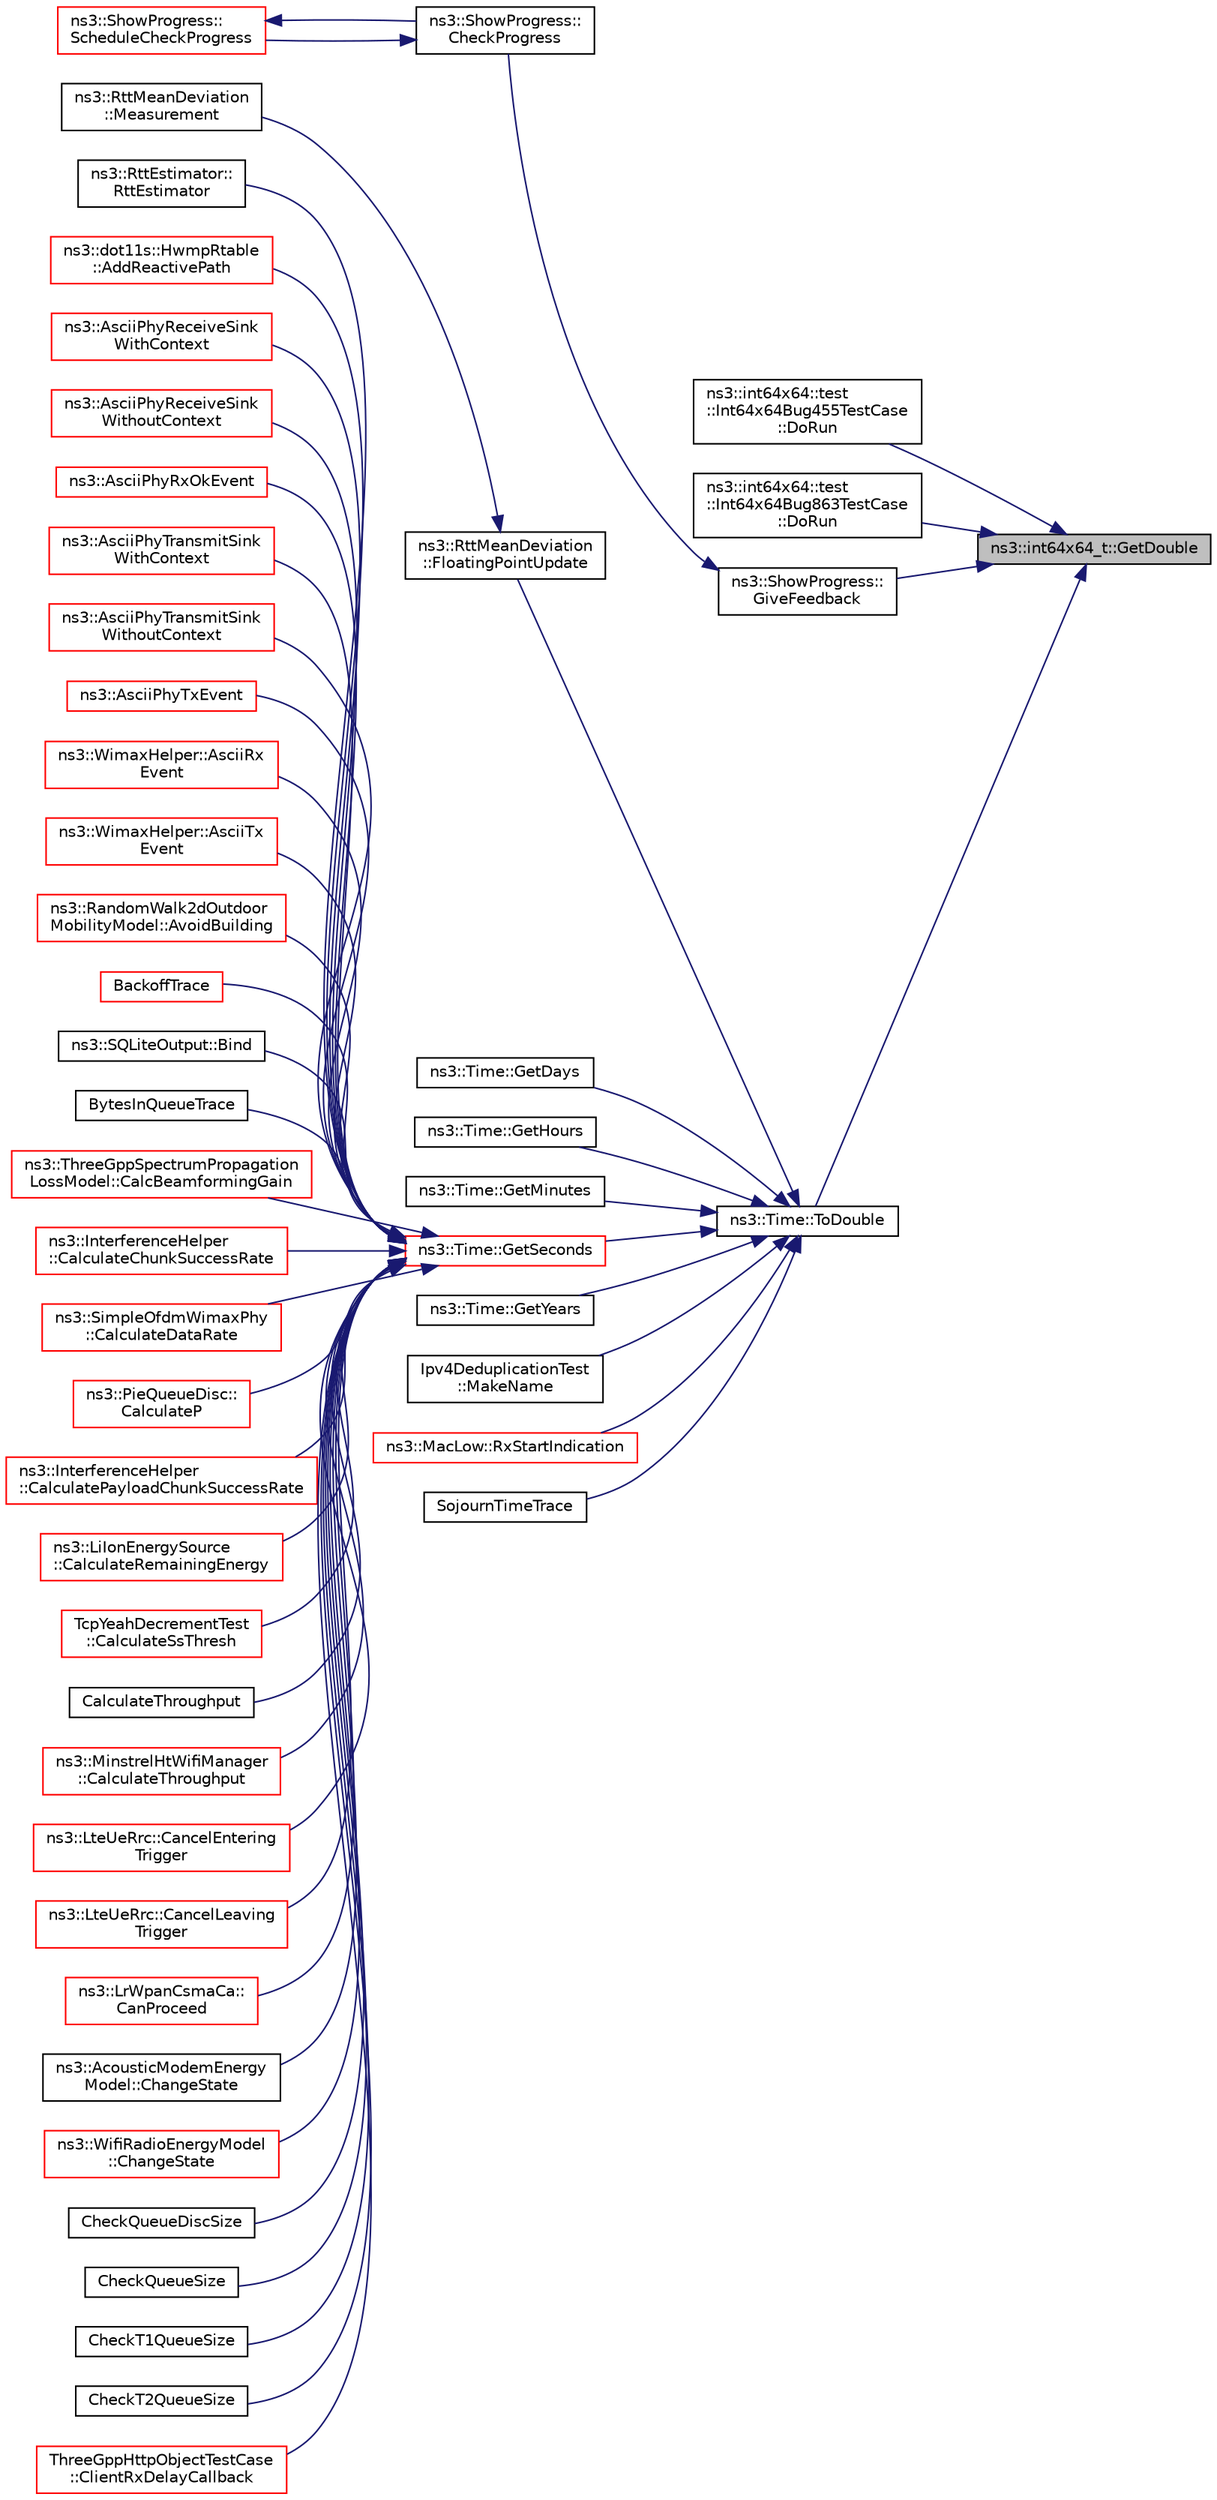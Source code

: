 digraph "ns3::int64x64_t::GetDouble"
{
 // LATEX_PDF_SIZE
  edge [fontname="Helvetica",fontsize="10",labelfontname="Helvetica",labelfontsize="10"];
  node [fontname="Helvetica",fontsize="10",shape=record];
  rankdir="RL";
  Node1 [label="ns3::int64x64_t::GetDouble",height=0.2,width=0.4,color="black", fillcolor="grey75", style="filled", fontcolor="black",tooltip="Get this value as a double."];
  Node1 -> Node2 [dir="back",color="midnightblue",fontsize="10",style="solid",fontname="Helvetica"];
  Node2 [label="ns3::int64x64::test\l::Int64x64Bug455TestCase\l::DoRun",height=0.2,width=0.4,color="black", fillcolor="white", style="filled",URL="$classns3_1_1int64x64_1_1test_1_1_int64x64_bug455_test_case.html#ad58c334e30b45c767a0f3fa44433335c",tooltip="Implementation to actually run this TestCase."];
  Node1 -> Node3 [dir="back",color="midnightblue",fontsize="10",style="solid",fontname="Helvetica"];
  Node3 [label="ns3::int64x64::test\l::Int64x64Bug863TestCase\l::DoRun",height=0.2,width=0.4,color="black", fillcolor="white", style="filled",URL="$classns3_1_1int64x64_1_1test_1_1_int64x64_bug863_test_case.html#a73cd9a88bacf4d168f7f0758ce93bbd8",tooltip="Implementation to actually run this TestCase."];
  Node1 -> Node4 [dir="back",color="midnightblue",fontsize="10",style="solid",fontname="Helvetica"];
  Node4 [label="ns3::ShowProgress::\lGiveFeedback",height=0.2,width=0.4,color="black", fillcolor="white", style="filled",URL="$classns3_1_1_show_progress.html#a58c7846abd86e457cf5360ee38032bae",tooltip="Show execution progress."];
  Node4 -> Node5 [dir="back",color="midnightblue",fontsize="10",style="solid",fontname="Helvetica"];
  Node5 [label="ns3::ShowProgress::\lCheckProgress",height=0.2,width=0.4,color="black", fillcolor="white", style="filled",URL="$classns3_1_1_show_progress.html#a49719b055f8012ca440105a7a0938180",tooltip="Check on execution progress."];
  Node5 -> Node6 [dir="back",color="midnightblue",fontsize="10",style="solid",fontname="Helvetica"];
  Node6 [label="ns3::ShowProgress::\lScheduleCheckProgress",height=0.2,width=0.4,color="red", fillcolor="white", style="filled",URL="$classns3_1_1_show_progress.html#aca4d1a937bce4f1d6333009985017de2",tooltip="Schedule the next CheckProgress."];
  Node6 -> Node5 [dir="back",color="midnightblue",fontsize="10",style="solid",fontname="Helvetica"];
  Node1 -> Node8 [dir="back",color="midnightblue",fontsize="10",style="solid",fontname="Helvetica"];
  Node8 [label="ns3::Time::ToDouble",height=0.2,width=0.4,color="black", fillcolor="white", style="filled",URL="$classns3_1_1_time.html#a1f1f3acb86e4ed17643ef4a9ed1564fe",tooltip="Get the Time value expressed in a particular unit."];
  Node8 -> Node9 [dir="back",color="midnightblue",fontsize="10",style="solid",fontname="Helvetica"];
  Node9 [label="ns3::RttMeanDeviation\l::FloatingPointUpdate",height=0.2,width=0.4,color="black", fillcolor="white", style="filled",URL="$classns3_1_1_rtt_mean_deviation.html#a6d3dc77a91e8c9aa23d912f2574111db",tooltip="Method to update the rtt and variation estimates using floating point arithmetic, used when the value..."];
  Node9 -> Node10 [dir="back",color="midnightblue",fontsize="10",style="solid",fontname="Helvetica"];
  Node10 [label="ns3::RttMeanDeviation\l::Measurement",height=0.2,width=0.4,color="black", fillcolor="white", style="filled",URL="$classns3_1_1_rtt_mean_deviation.html#a3e727dacebe30903b9c7ea084564c4e8",tooltip="Add a new measurement to the estimator."];
  Node8 -> Node11 [dir="back",color="midnightblue",fontsize="10",style="solid",fontname="Helvetica"];
  Node11 [label="ns3::Time::GetDays",height=0.2,width=0.4,color="black", fillcolor="white", style="filled",URL="$classns3_1_1_time.html#a0ae471e2e220f37f4e46db0d873c12d7",tooltip="Get an approximation of the time stored in this instance in the indicated unit."];
  Node8 -> Node12 [dir="back",color="midnightblue",fontsize="10",style="solid",fontname="Helvetica"];
  Node12 [label="ns3::Time::GetHours",height=0.2,width=0.4,color="black", fillcolor="white", style="filled",URL="$classns3_1_1_time.html#a13426217b9cdef4629bd0c4558bb2165",tooltip="Get an approximation of the time stored in this instance in the indicated unit."];
  Node8 -> Node13 [dir="back",color="midnightblue",fontsize="10",style="solid",fontname="Helvetica"];
  Node13 [label="ns3::Time::GetMinutes",height=0.2,width=0.4,color="black", fillcolor="white", style="filled",URL="$classns3_1_1_time.html#a128c37bb9e5c16edab14a247fbb062c6",tooltip="Get an approximation of the time stored in this instance in the indicated unit."];
  Node8 -> Node14 [dir="back",color="midnightblue",fontsize="10",style="solid",fontname="Helvetica"];
  Node14 [label="ns3::Time::GetSeconds",height=0.2,width=0.4,color="red", fillcolor="white", style="filled",URL="$classns3_1_1_time.html#a27cb7c22324e0447740929b024dbeb66",tooltip="Get an approximation of the time stored in this instance in the indicated unit."];
  Node14 -> Node15 [dir="back",color="midnightblue",fontsize="10",style="solid",fontname="Helvetica"];
  Node15 [label="ns3::RttEstimator::\lRttEstimator",height=0.2,width=0.4,color="black", fillcolor="white", style="filled",URL="$classns3_1_1_rtt_estimator.html#a86696ed57483bf9e19abbf6978c46581",tooltip=" "];
  Node14 -> Node16 [dir="back",color="midnightblue",fontsize="10",style="solid",fontname="Helvetica"];
  Node16 [label="ns3::dot11s::HwmpRtable\l::AddReactivePath",height=0.2,width=0.4,color="red", fillcolor="white", style="filled",URL="$classns3_1_1dot11s_1_1_hwmp_rtable.html#af764d62637a7c567706f4fa0cc09c51d",tooltip=" "];
  Node14 -> Node22 [dir="back",color="midnightblue",fontsize="10",style="solid",fontname="Helvetica"];
  Node22 [label="ns3::AsciiPhyReceiveSink\lWithContext",height=0.2,width=0.4,color="red", fillcolor="white", style="filled",URL="$namespacens3.html#a040ca8ac0d1c0a56f4e431307cb3058c",tooltip="ASCII Phy receive sink with context."];
  Node14 -> Node25 [dir="back",color="midnightblue",fontsize="10",style="solid",fontname="Helvetica"];
  Node25 [label="ns3::AsciiPhyReceiveSink\lWithoutContext",height=0.2,width=0.4,color="red", fillcolor="white", style="filled",URL="$namespacens3.html#a7ca07e06f80459c9c62e3b4e9eb6ff40",tooltip="ASCII Phy receive sink without context."];
  Node14 -> Node26 [dir="back",color="midnightblue",fontsize="10",style="solid",fontname="Helvetica"];
  Node26 [label="ns3::AsciiPhyRxOkEvent",height=0.2,width=0.4,color="red", fillcolor="white", style="filled",URL="$namespacens3.html#a635a3c90314150e7526c9d6a5cf56a6e",tooltip="Ascii trace callback on successful packet reception."];
  Node14 -> Node31 [dir="back",color="midnightblue",fontsize="10",style="solid",fontname="Helvetica"];
  Node31 [label="ns3::AsciiPhyTransmitSink\lWithContext",height=0.2,width=0.4,color="red", fillcolor="white", style="filled",URL="$namespacens3.html#ae217606eb9244d9c833b9dddbe1a964a",tooltip="ASCII Phy transmit sink with context."];
  Node14 -> Node32 [dir="back",color="midnightblue",fontsize="10",style="solid",fontname="Helvetica"];
  Node32 [label="ns3::AsciiPhyTransmitSink\lWithoutContext",height=0.2,width=0.4,color="red", fillcolor="white", style="filled",URL="$namespacens3.html#af1e94937b00eeb80a08c06ca300bfea5",tooltip="ASCII Phy transmit sink without context."];
  Node14 -> Node33 [dir="back",color="midnightblue",fontsize="10",style="solid",fontname="Helvetica"];
  Node33 [label="ns3::AsciiPhyTxEvent",height=0.2,width=0.4,color="red", fillcolor="white", style="filled",URL="$namespacens3.html#a79a544da2f3466026b671955e8f9d863",tooltip="Ascii trace callback on Phy transmit events."];
  Node14 -> Node34 [dir="back",color="midnightblue",fontsize="10",style="solid",fontname="Helvetica"];
  Node34 [label="ns3::WimaxHelper::AsciiRx\lEvent",height=0.2,width=0.4,color="red", fillcolor="white", style="filled",URL="$classns3_1_1_wimax_helper.html#ab6721a4324c77fd5c9501bfe62a1b29f",tooltip="ASCII trace receive event."];
  Node14 -> Node36 [dir="back",color="midnightblue",fontsize="10",style="solid",fontname="Helvetica"];
  Node36 [label="ns3::WimaxHelper::AsciiTx\lEvent",height=0.2,width=0.4,color="red", fillcolor="white", style="filled",URL="$classns3_1_1_wimax_helper.html#a7fd62a344ec6c2018316a3be5e9d2646",tooltip="ASCII trace transmit event."];
  Node14 -> Node37 [dir="back",color="midnightblue",fontsize="10",style="solid",fontname="Helvetica"];
  Node37 [label="ns3::RandomWalk2dOutdoor\lMobilityModel::AvoidBuilding",height=0.2,width=0.4,color="red", fillcolor="white", style="filled",URL="$classns3_1_1_random_walk2d_outdoor_mobility_model.html#a05a7121624c2bfbe7d1e29199e025105",tooltip="Avoid a building."];
  Node14 -> Node43 [dir="back",color="midnightblue",fontsize="10",style="solid",fontname="Helvetica"];
  Node43 [label="BackoffTrace",height=0.2,width=0.4,color="red", fillcolor="white", style="filled",URL="$wifi-bianchi_8cc.html#ab715e7c5ad18e513c5792de9c0951a79",tooltip=" "];
  Node14 -> Node45 [dir="back",color="midnightblue",fontsize="10",style="solid",fontname="Helvetica"];
  Node45 [label="ns3::SQLiteOutput::Bind",height=0.2,width=0.4,color="black", fillcolor="white", style="filled",URL="$classns3_1_1_s_q_lite_output.html#ab20af80bf886a810c7c28fc081e021c7",tooltip=" "];
  Node14 -> Node46 [dir="back",color="midnightblue",fontsize="10",style="solid",fontname="Helvetica"];
  Node46 [label="BytesInQueueTrace",height=0.2,width=0.4,color="black", fillcolor="white", style="filled",URL="$queue-discs-benchmark_8cc.html#a07312f8e65068f9503d91aff321446ba",tooltip=" "];
  Node14 -> Node47 [dir="back",color="midnightblue",fontsize="10",style="solid",fontname="Helvetica"];
  Node47 [label="ns3::ThreeGppSpectrumPropagation\lLossModel::CalcBeamformingGain",height=0.2,width=0.4,color="red", fillcolor="white", style="filled",URL="$classns3_1_1_three_gpp_spectrum_propagation_loss_model.html#ae1baa4535502c719f5b2d9ad44689dbb",tooltip="Computes the beamforming gain and applies it to the tx PSD."];
  Node14 -> Node49 [dir="back",color="midnightblue",fontsize="10",style="solid",fontname="Helvetica"];
  Node49 [label="ns3::InterferenceHelper\l::CalculateChunkSuccessRate",height=0.2,width=0.4,color="red", fillcolor="white", style="filled",URL="$classns3_1_1_interference_helper.html#a430cf5d51fa5ea6e1a74585edd6ed311",tooltip="Calculate the success rate of the chunk given the SINR, duration, and Wi-Fi mode."];
  Node14 -> Node53 [dir="back",color="midnightblue",fontsize="10",style="solid",fontname="Helvetica"];
  Node53 [label="ns3::SimpleOfdmWimaxPhy\l::CalculateDataRate",height=0.2,width=0.4,color="red", fillcolor="white", style="filled",URL="$classns3_1_1_simple_ofdm_wimax_phy.html#a1f8bbd76211b6cdda9477a5af6029b4a",tooltip="Calculate data rate."];
  Node14 -> Node55 [dir="back",color="midnightblue",fontsize="10",style="solid",fontname="Helvetica"];
  Node55 [label="ns3::PieQueueDisc::\lCalculateP",height=0.2,width=0.4,color="red", fillcolor="white", style="filled",URL="$classns3_1_1_pie_queue_disc.html#a43714379ecc42291464ea1e861ac6633",tooltip="Periodically update the drop probability based on the delay samples: not only the current delay sampl..."];
  Node14 -> Node57 [dir="back",color="midnightblue",fontsize="10",style="solid",fontname="Helvetica"];
  Node57 [label="ns3::InterferenceHelper\l::CalculatePayloadChunkSuccessRate",height=0.2,width=0.4,color="red", fillcolor="white", style="filled",URL="$classns3_1_1_interference_helper.html#ad5d3ad27b948c541c4440e846e214d0c",tooltip="Calculate the success rate of the payload chunk given the SINR, duration, and Wi-Fi mode."];
  Node14 -> Node59 [dir="back",color="midnightblue",fontsize="10",style="solid",fontname="Helvetica"];
  Node59 [label="ns3::LiIonEnergySource\l::CalculateRemainingEnergy",height=0.2,width=0.4,color="red", fillcolor="white", style="filled",URL="$classns3_1_1_li_ion_energy_source.html#a7df49ec678488cab1e5d57a2ee7e3ddb",tooltip="Calculates remaining energy."];
  Node14 -> Node64 [dir="back",color="midnightblue",fontsize="10",style="solid",fontname="Helvetica"];
  Node64 [label="TcpYeahDecrementTest\l::CalculateSsThresh",height=0.2,width=0.4,color="red", fillcolor="white", style="filled",URL="$class_tcp_yeah_decrement_test.html#ac718766c0cb1a19751cf1e4ad88f7d85",tooltip="Calculate the Slow Start threshold."];
  Node14 -> Node66 [dir="back",color="midnightblue",fontsize="10",style="solid",fontname="Helvetica"];
  Node66 [label="CalculateThroughput",height=0.2,width=0.4,color="black", fillcolor="white", style="filled",URL="$wifi-tcp_8cc.html#aa68d2f6acf9d0c6888ff7fec7a8ffc20",tooltip=" "];
  Node14 -> Node67 [dir="back",color="midnightblue",fontsize="10",style="solid",fontname="Helvetica"];
  Node67 [label="ns3::MinstrelHtWifiManager\l::CalculateThroughput",height=0.2,width=0.4,color="red", fillcolor="white", style="filled",URL="$classns3_1_1_minstrel_ht_wifi_manager.html#a460ae381cadb85a4a31565c8d9a81c06",tooltip="Return the average throughput of the MCS defined by groupId and rateId."];
  Node14 -> Node83 [dir="back",color="midnightblue",fontsize="10",style="solid",fontname="Helvetica"];
  Node83 [label="ns3::LteUeRrc::CancelEntering\lTrigger",height=0.2,width=0.4,color="red", fillcolor="white", style="filled",URL="$classns3_1_1_lte_ue_rrc.html#a9221d85411de5dd375b71b44e3331c5c",tooltip="Clear all the waiting triggers in m_enteringTriggerQueue which are associated with the given measurem..."];
  Node14 -> Node94 [dir="back",color="midnightblue",fontsize="10",style="solid",fontname="Helvetica"];
  Node94 [label="ns3::LteUeRrc::CancelLeaving\lTrigger",height=0.2,width=0.4,color="red", fillcolor="white", style="filled",URL="$classns3_1_1_lte_ue_rrc.html#a3e35c475cfb5361222f1556bfbd3111d",tooltip="Clear all the waiting triggers in m_leavingTriggerQueue which are associated with the given measureme..."];
  Node14 -> Node96 [dir="back",color="midnightblue",fontsize="10",style="solid",fontname="Helvetica"];
  Node96 [label="ns3::LrWpanCsmaCa::\lCanProceed",height=0.2,width=0.4,color="red", fillcolor="white", style="filled",URL="$classns3_1_1_lr_wpan_csma_ca.html#a9f7dda9d4ebf114402edcd945fd310ef",tooltip="In the slotted CSMA-CA, after random backoff, determine if the remaining CSMA-CA operation can procee..."];
  Node14 -> Node116 [dir="back",color="midnightblue",fontsize="10",style="solid",fontname="Helvetica"];
  Node116 [label="ns3::AcousticModemEnergy\lModel::ChangeState",height=0.2,width=0.4,color="black", fillcolor="white", style="filled",URL="$classns3_1_1_acoustic_modem_energy_model.html#abc8069f9d62851c055d740274a1b5bac",tooltip="Changes state of the AcousticModemEnergyModel."];
  Node14 -> Node117 [dir="back",color="midnightblue",fontsize="10",style="solid",fontname="Helvetica"];
  Node117 [label="ns3::WifiRadioEnergyModel\l::ChangeState",height=0.2,width=0.4,color="red", fillcolor="white", style="filled",URL="$classns3_1_1_wifi_radio_energy_model.html#a329d64a275e2e09c49c7752528d68033",tooltip="Changes state of the WifiRadioEnergyMode."];
  Node14 -> Node121 [dir="back",color="midnightblue",fontsize="10",style="solid",fontname="Helvetica"];
  Node121 [label="CheckQueueDiscSize",height=0.2,width=0.4,color="black", fillcolor="white", style="filled",URL="$adaptive-red-tests_8cc.html#a64451d920062e967d2c0fa8b6ae85911",tooltip=" "];
  Node14 -> Node122 [dir="back",color="midnightblue",fontsize="10",style="solid",fontname="Helvetica"];
  Node122 [label="CheckQueueSize",height=0.2,width=0.4,color="black", fillcolor="white", style="filled",URL="$examples_2tcp_2tcp-linux-reno_8cc.html#a985cd669fb2da97dadbfe6b12930df10",tooltip=" "];
  Node14 -> Node123 [dir="back",color="midnightblue",fontsize="10",style="solid",fontname="Helvetica"];
  Node123 [label="CheckT1QueueSize",height=0.2,width=0.4,color="black", fillcolor="white", style="filled",URL="$dctcp-example_8cc.html#a5b6390e24f70d911200bee2865e76841",tooltip=" "];
  Node14 -> Node124 [dir="back",color="midnightblue",fontsize="10",style="solid",fontname="Helvetica"];
  Node124 [label="CheckT2QueueSize",height=0.2,width=0.4,color="black", fillcolor="white", style="filled",URL="$dctcp-example_8cc.html#afe0a7ee9b7e70e985250a718811b492b",tooltip=" "];
  Node14 -> Node125 [dir="back",color="midnightblue",fontsize="10",style="solid",fontname="Helvetica"];
  Node125 [label="ThreeGppHttpObjectTestCase\l::ClientRxDelayCallback",height=0.2,width=0.4,color="red", fillcolor="white", style="filled",URL="$class_three_gpp_http_object_test_case.html#a2f1c070f0a8a5ce2b10231153b19c703",tooltip="Connected with RxDelay trace source of the client."];
  Node8 -> Node566 [dir="back",color="midnightblue",fontsize="10",style="solid",fontname="Helvetica"];
  Node566 [label="ns3::Time::GetYears",height=0.2,width=0.4,color="black", fillcolor="white", style="filled",URL="$classns3_1_1_time.html#ad232b82003524ae4135b275caf29d216",tooltip="Get an approximation of the time stored in this instance in the indicated unit."];
  Node8 -> Node567 [dir="back",color="midnightblue",fontsize="10",style="solid",fontname="Helvetica"];
  Node567 [label="Ipv4DeduplicationTest\l::MakeName",height=0.2,width=0.4,color="black", fillcolor="white", style="filled",URL="$class_ipv4_deduplication_test.html#aa0538ad446843ba87da0e71c6e96e3fe",tooltip=" "];
  Node8 -> Node568 [dir="back",color="midnightblue",fontsize="10",style="solid",fontname="Helvetica"];
  Node568 [label="ns3::MacLow::RxStartIndication",height=0.2,width=0.4,color="red", fillcolor="white", style="filled",URL="$classns3_1_1_mac_low.html#af096a2fe9597c4ca80ae1af4870a45a8",tooltip=" "];
  Node8 -> Node571 [dir="back",color="midnightblue",fontsize="10",style="solid",fontname="Helvetica"];
  Node571 [label="SojournTimeTrace",height=0.2,width=0.4,color="black", fillcolor="white", style="filled",URL="$traffic-control_8cc.html#add61a5c3cc3b3fbf501fdf12bb381be4",tooltip=" "];
}
